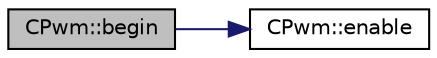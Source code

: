 digraph "CPwm::begin"
{
  edge [fontname="Helvetica",fontsize="10",labelfontname="Helvetica",labelfontsize="10"];
  node [fontname="Helvetica",fontsize="10",shape=record];
  rankdir="LR";
  Node1 [label="CPwm::begin",height=0.2,width=0.4,color="black", fillcolor="grey75", style="filled" fontcolor="black"];
  Node1 -> Node2 [color="midnightblue",fontsize="10",style="solid",fontname="Helvetica"];
  Node2 [label="CPwm::enable",height=0.2,width=0.4,color="black", fillcolor="white", style="filled",URL="$d1/d9f/class_c_pwm.html#a640f06df704cc299e45fafb9c1a1972e"];
}
